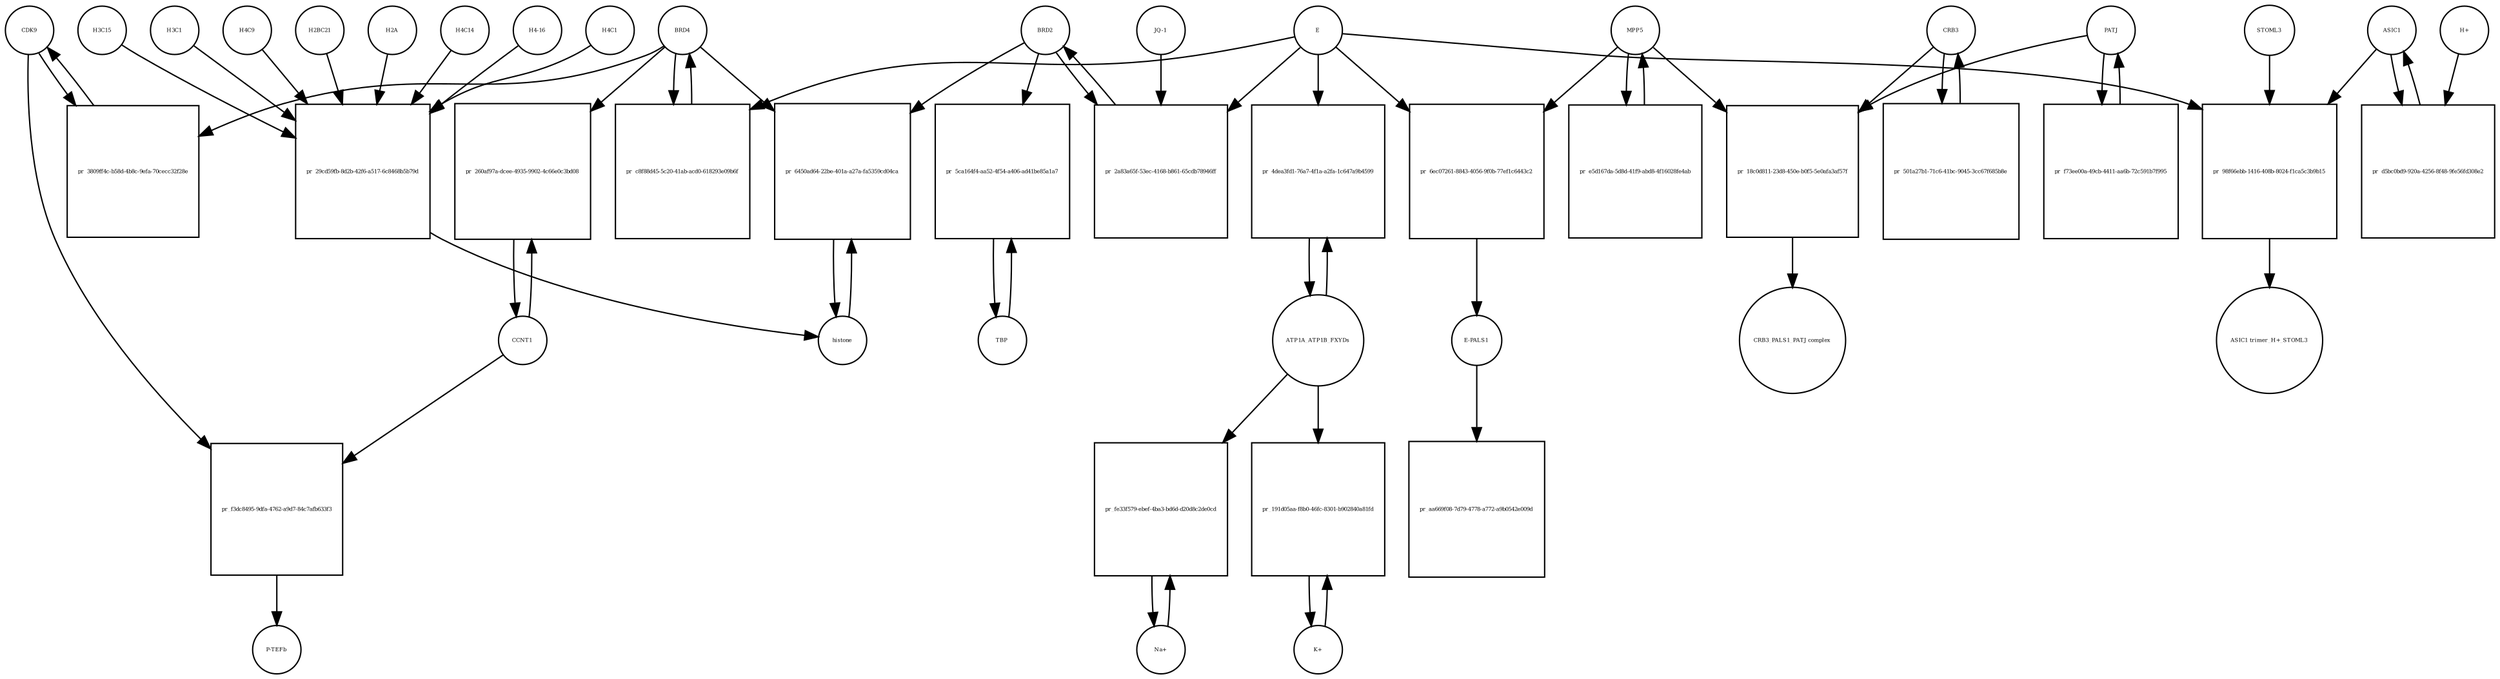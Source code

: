 strict digraph  {
CDK9 [annotation="", bipartite=0, cls=macromolecule, fontsize=4, label=CDK9, shape=circle];
"pr_3809ff4c-b58d-4b8c-9efa-70cecc32f28e" [annotation="", bipartite=1, cls=process, fontsize=4, label="pr_3809ff4c-b58d-4b8c-9efa-70cecc32f28e", shape=square];
BRD4 [annotation="", bipartite=0, cls=macromolecule, fontsize=4, label=BRD4, shape=circle];
CCNT1 [annotation="", bipartite=0, cls=macromolecule, fontsize=4, label=CCNT1, shape=circle];
"pr_260af97a-dcee-4935-9902-4c66e0c3bd08" [annotation="", bipartite=1, cls=process, fontsize=4, label="pr_260af97a-dcee-4935-9902-4c66e0c3bd08", shape=square];
histone [annotation="", bipartite=0, cls=complex, fontsize=4, label=histone, shape=circle];
"pr_6450ad64-22be-401a-a27a-fa5359cd04ca" [annotation="", bipartite=1, cls=process, fontsize=4, label="pr_6450ad64-22be-401a-a27a-fa5359cd04ca", shape=square];
BRD2 [annotation="", bipartite=0, cls=macromolecule, fontsize=4, label=BRD2, shape=circle];
"pr_c8f88d45-5c20-41ab-acd0-618293e09b6f" [annotation="", bipartite=1, cls=process, fontsize=4, label="pr_c8f88d45-5c20-41ab-acd0-618293e09b6f", shape=square];
E [annotation=urn_miriam_ncbiprotein_BCD58755, bipartite=0, cls=macromolecule, fontsize=4, label=E, shape=circle];
H4C14 [annotation="", bipartite=0, cls=macromolecule, fontsize=4, label=H4C14, shape=circle];
"pr_29cd59fb-8d2b-42f6-a517-6c8468b5b79d" [annotation="", bipartite=1, cls=process, fontsize=4, label="pr_29cd59fb-8d2b-42f6-a517-6c8468b5b79d", shape=square];
"H4-16" [annotation="", bipartite=0, cls=macromolecule, fontsize=4, label="H4-16", shape=circle];
H4C1 [annotation="", bipartite=0, cls=macromolecule, fontsize=4, label=H4C1, shape=circle];
H3C15 [annotation="", bipartite=0, cls=macromolecule, fontsize=4, label=H3C15, shape=circle];
H3C1 [annotation="", bipartite=0, cls=macromolecule, fontsize=4, label=H3C1, shape=circle];
H4C9 [annotation="", bipartite=0, cls=macromolecule, fontsize=4, label=H4C9, shape=circle];
H2BC21 [annotation="", bipartite=0, cls=macromolecule, fontsize=4, label=H2BC21, shape=circle];
H2A [annotation=urn_miriam_interpro_IPR002119, bipartite=0, cls=macromolecule, fontsize=4, label=H2A, shape=circle];
"pr_2a83a65f-53ec-4168-b861-65cdb78946ff" [annotation="", bipartite=1, cls=process, fontsize=4, label="pr_2a83a65f-53ec-4168-b861-65cdb78946ff", shape=square];
"JQ-1" [annotation="urn_miriam_pubchem.compound_46907787", bipartite=0, cls="simple chemical", fontsize=4, label="JQ-1", shape=circle];
TBP [annotation="", bipartite=0, cls=macromolecule, fontsize=4, label=TBP, shape=circle];
"pr_5ca164f4-aa52-4f54-a406-ad41be85a1a7" [annotation="", bipartite=1, cls=process, fontsize=4, label="pr_5ca164f4-aa52-4f54-a406-ad41be85a1a7", shape=square];
"pr_6ec07261-8843-4056-9f0b-77ef1c6443c2" [annotation="", bipartite=1, cls=process, fontsize=4, label="pr_6ec07261-8843-4056-9f0b-77ef1c6443c2", shape=square];
MPP5 [annotation="", bipartite=0, cls=macromolecule, fontsize=4, label=MPP5, shape=circle];
"E-PALS1" [annotation="", bipartite=0, cls=complex, fontsize=4, label="E-PALS1", shape=circle];
"pr_aa669f08-7d79-4778-a772-a9b0542e009d" [annotation="", bipartite=1, cls=process, fontsize=4, label="pr_aa669f08-7d79-4778-a772-a9b0542e009d", shape=square];
"pr_e5d167da-5d8d-41f9-abd8-4f16028fe4ab" [annotation="", bipartite=1, cls=process, fontsize=4, label="pr_e5d167da-5d8d-41f9-abd8-4f16028fe4ab", shape=square];
CRB3 [annotation="", bipartite=0, cls=macromolecule, fontsize=4, label=CRB3, shape=circle];
"pr_501a27b1-71c6-41bc-9045-3cc67f685b8e" [annotation="", bipartite=1, cls=process, fontsize=4, label="pr_501a27b1-71c6-41bc-9045-3cc67f685b8e", shape=square];
PATJ [annotation="", bipartite=0, cls=macromolecule, fontsize=4, label=PATJ, shape=circle];
"pr_f73ee00a-49cb-4411-aa6b-72c591b7f995" [annotation="", bipartite=1, cls=process, fontsize=4, label="pr_f73ee00a-49cb-4411-aa6b-72c591b7f995", shape=square];
ATP1A_ATP1B_FXYDs [annotation="", bipartite=0, cls=complex, fontsize=4, label=ATP1A_ATP1B_FXYDs, shape=circle];
"pr_4dea3fd1-76a7-4f1a-a2fa-1c647a9b4599" [annotation="", bipartite=1, cls=process, fontsize=4, label="pr_4dea3fd1-76a7-4f1a-a2fa-1c647a9b4599", shape=square];
ASIC1 [annotation="", bipartite=0, cls="macromolecule multimer", fontsize=4, label=ASIC1, shape=circle];
"pr_d5bc0bd9-920a-4256-8f48-9fe56fd308e2" [annotation="", bipartite=1, cls=process, fontsize=4, label="pr_d5bc0bd9-920a-4256-8f48-9fe56fd308e2", shape=square];
"H+" [annotation="", bipartite=0, cls="simple chemical", fontsize=4, label="H+", shape=circle];
"pr_98f66ebb-1416-408b-8024-f1ca5c3b9b15" [annotation="", bipartite=1, cls=process, fontsize=4, label="pr_98f66ebb-1416-408b-8024-f1ca5c3b9b15", shape=square];
STOML3 [annotation="", bipartite=0, cls=macromolecule, fontsize=4, label=STOML3, shape=circle];
"ASIC1 trimer_H+_STOML3" [annotation="", bipartite=0, cls=complex, fontsize=4, label="ASIC1 trimer_H+_STOML3", shape=circle];
"K+" [annotation="", bipartite=0, cls="simple chemical", fontsize=4, label="K+", shape=circle];
"pr_191d05aa-f8b0-46fc-8301-b902840a81fd" [annotation="", bipartite=1, cls=process, fontsize=4, label="pr_191d05aa-f8b0-46fc-8301-b902840a81fd", shape=square];
"Na+" [annotation="", bipartite=0, cls="simple chemical", fontsize=4, label="Na+", shape=circle];
"pr_fe33f579-ebef-4ba3-bd6d-d20d8c2de0cd" [annotation="", bipartite=1, cls=process, fontsize=4, label="pr_fe33f579-ebef-4ba3-bd6d-d20d8c2de0cd", shape=square];
"pr_f3dc8495-9dfa-4762-a9d7-84c7afb633f3" [annotation="", bipartite=1, cls=process, fontsize=4, label="pr_f3dc8495-9dfa-4762-a9d7-84c7afb633f3", shape=square];
"P-TEFb" [annotation="", bipartite=0, cls=complex, fontsize=4, label="P-TEFb", shape=circle];
"pr_18c0d811-23d8-450e-b0f5-5e0afa3af57f" [annotation="", bipartite=1, cls=process, fontsize=4, label="pr_18c0d811-23d8-450e-b0f5-5e0afa3af57f", shape=square];
"CRB3_PALS1_PATJ complex" [annotation="", bipartite=0, cls=complex, fontsize=4, label="CRB3_PALS1_PATJ complex", shape=circle];
CDK9 -> "pr_3809ff4c-b58d-4b8c-9efa-70cecc32f28e"  [annotation="", interaction_type=consumption];
CDK9 -> "pr_f3dc8495-9dfa-4762-a9d7-84c7afb633f3"  [annotation="", interaction_type=consumption];
"pr_3809ff4c-b58d-4b8c-9efa-70cecc32f28e" -> CDK9  [annotation="", interaction_type=production];
BRD4 -> "pr_3809ff4c-b58d-4b8c-9efa-70cecc32f28e"  [annotation="urn_miriam_doi_10.18632%2Foncotarget.18583|urn_miriam_doi_10.1016%2Fj.molcel.2005.06.027", interaction_type=catalysis];
BRD4 -> "pr_260af97a-dcee-4935-9902-4c66e0c3bd08"  [annotation="urn_miriam_doi_10.1016%2Fj.molcel.2005.06.027", interaction_type=catalysis];
BRD4 -> "pr_6450ad64-22be-401a-a27a-fa5359cd04ca"  [annotation="urn_miriam_doi_10.1038%2Fnsmb.3228.|urn_miriam_doi_10.1016%2Fj.molcel.2008.01.018", interaction_type=catalysis];
BRD4 -> "pr_c8f88d45-5c20-41ab-acd0-618293e09b6f"  [annotation="", interaction_type=consumption];
CCNT1 -> "pr_260af97a-dcee-4935-9902-4c66e0c3bd08"  [annotation="", interaction_type=consumption];
CCNT1 -> "pr_f3dc8495-9dfa-4762-a9d7-84c7afb633f3"  [annotation="", interaction_type=consumption];
"pr_260af97a-dcee-4935-9902-4c66e0c3bd08" -> CCNT1  [annotation="", interaction_type=production];
histone -> "pr_6450ad64-22be-401a-a27a-fa5359cd04ca"  [annotation="", interaction_type=consumption];
"pr_6450ad64-22be-401a-a27a-fa5359cd04ca" -> histone  [annotation="", interaction_type=production];
BRD2 -> "pr_6450ad64-22be-401a-a27a-fa5359cd04ca"  [annotation="urn_miriam_doi_10.1038%2Fnsmb.3228.|urn_miriam_doi_10.1016%2Fj.molcel.2008.01.018", interaction_type=catalysis];
BRD2 -> "pr_2a83a65f-53ec-4168-b861-65cdb78946ff"  [annotation="", interaction_type=consumption];
BRD2 -> "pr_5ca164f4-aa52-4f54-a406-ad41be85a1a7"  [annotation="urn_miriam_doi_10.1007%2Fs11010-006-9223-6", interaction_type=catalysis];
"pr_c8f88d45-5c20-41ab-acd0-618293e09b6f" -> BRD4  [annotation="", interaction_type=production];
E -> "pr_c8f88d45-5c20-41ab-acd0-618293e09b6f"  [annotation="urn_miriam_doi_10.1038%2Fs41586-020-2286-9", interaction_type=inhibition];
E -> "pr_2a83a65f-53ec-4168-b861-65cdb78946ff"  [annotation="urn_miriam_doi_10.1038%2Fs41586-020-2286-9|urn_miriam_doi_10.1080%2F15592294.2018.1469891", interaction_type=inhibition];
E -> "pr_6ec07261-8843-4056-9f0b-77ef1c6443c2"  [annotation="", interaction_type=consumption];
E -> "pr_4dea3fd1-76a7-4f1a-a2fa-1c647a9b4599"  [annotation=urn_miriam_pubmed_21524776, interaction_type=inhibition];
E -> "pr_98f66ebb-1416-408b-8024-f1ca5c3b9b15"  [annotation=urn_miriam_pubmed_21524776, interaction_type=inhibition];
H4C14 -> "pr_29cd59fb-8d2b-42f6-a517-6c8468b5b79d"  [annotation="", interaction_type=consumption];
"pr_29cd59fb-8d2b-42f6-a517-6c8468b5b79d" -> histone  [annotation="", interaction_type=production];
"H4-16" -> "pr_29cd59fb-8d2b-42f6-a517-6c8468b5b79d"  [annotation="", interaction_type=consumption];
H4C1 -> "pr_29cd59fb-8d2b-42f6-a517-6c8468b5b79d"  [annotation="", interaction_type=consumption];
H3C15 -> "pr_29cd59fb-8d2b-42f6-a517-6c8468b5b79d"  [annotation="", interaction_type=consumption];
H3C1 -> "pr_29cd59fb-8d2b-42f6-a517-6c8468b5b79d"  [annotation="", interaction_type=consumption];
H4C9 -> "pr_29cd59fb-8d2b-42f6-a517-6c8468b5b79d"  [annotation="", interaction_type=consumption];
H2BC21 -> "pr_29cd59fb-8d2b-42f6-a517-6c8468b5b79d"  [annotation="", interaction_type=consumption];
H2A -> "pr_29cd59fb-8d2b-42f6-a517-6c8468b5b79d"  [annotation="", interaction_type=consumption];
"pr_2a83a65f-53ec-4168-b861-65cdb78946ff" -> BRD2  [annotation="", interaction_type=production];
"JQ-1" -> "pr_2a83a65f-53ec-4168-b861-65cdb78946ff"  [annotation="urn_miriam_doi_10.1038%2Fs41586-020-2286-9|urn_miriam_doi_10.1080%2F15592294.2018.1469891", interaction_type=inhibition];
TBP -> "pr_5ca164f4-aa52-4f54-a406-ad41be85a1a7"  [annotation="", interaction_type=consumption];
"pr_5ca164f4-aa52-4f54-a406-ad41be85a1a7" -> TBP  [annotation="", interaction_type=production];
"pr_6ec07261-8843-4056-9f0b-77ef1c6443c2" -> "E-PALS1"  [annotation="", interaction_type=production];
MPP5 -> "pr_6ec07261-8843-4056-9f0b-77ef1c6443c2"  [annotation="", interaction_type=consumption];
MPP5 -> "pr_e5d167da-5d8d-41f9-abd8-4f16028fe4ab"  [annotation="", interaction_type=consumption];
MPP5 -> "pr_18c0d811-23d8-450e-b0f5-5e0afa3af57f"  [annotation="", interaction_type=consumption];
"E-PALS1" -> "pr_aa669f08-7d79-4778-a772-a9b0542e009d"  [annotation="", interaction_type=consumption];
"pr_e5d167da-5d8d-41f9-abd8-4f16028fe4ab" -> MPP5  [annotation="", interaction_type=production];
CRB3 -> "pr_501a27b1-71c6-41bc-9045-3cc67f685b8e"  [annotation="", interaction_type=consumption];
CRB3 -> "pr_18c0d811-23d8-450e-b0f5-5e0afa3af57f"  [annotation="", interaction_type=consumption];
"pr_501a27b1-71c6-41bc-9045-3cc67f685b8e" -> CRB3  [annotation="", interaction_type=production];
PATJ -> "pr_f73ee00a-49cb-4411-aa6b-72c591b7f995"  [annotation="", interaction_type=consumption];
PATJ -> "pr_18c0d811-23d8-450e-b0f5-5e0afa3af57f"  [annotation="", interaction_type=consumption];
"pr_f73ee00a-49cb-4411-aa6b-72c591b7f995" -> PATJ  [annotation="", interaction_type=production];
ATP1A_ATP1B_FXYDs -> "pr_4dea3fd1-76a7-4f1a-a2fa-1c647a9b4599"  [annotation="", interaction_type=consumption];
ATP1A_ATP1B_FXYDs -> "pr_191d05aa-f8b0-46fc-8301-b902840a81fd"  [annotation=urn_miriam_pubmed_21524776, interaction_type="necessary stimulation"];
ATP1A_ATP1B_FXYDs -> "pr_fe33f579-ebef-4ba3-bd6d-d20d8c2de0cd"  [annotation=urn_miriam_pubmed_21524776, interaction_type="necessary stimulation"];
"pr_4dea3fd1-76a7-4f1a-a2fa-1c647a9b4599" -> ATP1A_ATP1B_FXYDs  [annotation="", interaction_type=production];
ASIC1 -> "pr_d5bc0bd9-920a-4256-8f48-9fe56fd308e2"  [annotation="", interaction_type=consumption];
ASIC1 -> "pr_98f66ebb-1416-408b-8024-f1ca5c3b9b15"  [annotation="", interaction_type=consumption];
"pr_d5bc0bd9-920a-4256-8f48-9fe56fd308e2" -> ASIC1  [annotation="", interaction_type=production];
"H+" -> "pr_d5bc0bd9-920a-4256-8f48-9fe56fd308e2"  [annotation="", interaction_type=consumption];
"pr_98f66ebb-1416-408b-8024-f1ca5c3b9b15" -> "ASIC1 trimer_H+_STOML3"  [annotation="", interaction_type=production];
STOML3 -> "pr_98f66ebb-1416-408b-8024-f1ca5c3b9b15"  [annotation="", interaction_type=consumption];
"K+" -> "pr_191d05aa-f8b0-46fc-8301-b902840a81fd"  [annotation="", interaction_type=consumption];
"pr_191d05aa-f8b0-46fc-8301-b902840a81fd" -> "K+"  [annotation="", interaction_type=production];
"Na+" -> "pr_fe33f579-ebef-4ba3-bd6d-d20d8c2de0cd"  [annotation="", interaction_type=consumption];
"pr_fe33f579-ebef-4ba3-bd6d-d20d8c2de0cd" -> "Na+"  [annotation="", interaction_type=production];
"pr_f3dc8495-9dfa-4762-a9d7-84c7afb633f3" -> "P-TEFb"  [annotation="", interaction_type=production];
"pr_18c0d811-23d8-450e-b0f5-5e0afa3af57f" -> "CRB3_PALS1_PATJ complex"  [annotation="", interaction_type=production];
}
